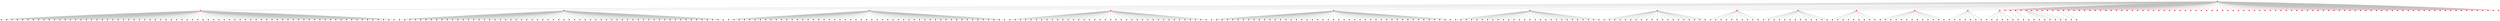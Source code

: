 graph {
	1 [color=red shape=point]
	478 [color=red shape=point]
	1 -- 478 [color=gray]
	248 [color=red shape=point]
	1 -- 248 [color=gray]
	285 [color=red shape=point]
	1 -- 285 [color=gray]
	62 [color=red shape=point]
	1 -- 62 [color=gray]
	251 [color=red shape=point]
	1 -- 251 [color=gray]
	432 [color=red shape=point]
	1 -- 432 [color=gray]
	333 [color=red shape=point]
	1 -- 333 [color=gray]
	19 [color=red shape=point]
	1 -- 19 [color=gray]
	70 [color=red shape=point]
	1 -- 70 [color=gray]
	76 [color=red shape=point]
	1 -- 76 [color=gray]
	93 [color=red shape=point]
	1 -- 93 [color=gray]
	338 [color=red shape=point]
	1 -- 338 [color=gray]
	67 [color=red shape=point]
	1 -- 67 [color=gray]
	208 [color=red shape=point]
	1 -- 208 [color=gray]
	63 [color=red shape=point]
	1 -- 63 [color=gray]
	113 [color=red shape=point]
	1 -- 113 [color=gray]
	108 [color=red shape=point]
	1 -- 108 [color=gray]
	460 [color=red shape=point]
	1 -- 460 [color=gray]
	439 [color=red shape=point]
	1 -- 439 [color=gray]
	60 [color=red shape=point]
	1 -- 60 [color=gray]
	437 [color=red shape=point]
	1 -- 437 [color=gray]
	446 [color=red shape=point]
	1 -- 446 [color=gray]
	49 [color=red shape=point]
	1 -- 49 [color=gray]
	346 [color=red shape=point]
	1 -- 346 [color=gray]
	271 [color=red shape=point]
	1 -- 271 [color=gray]
	178 [color=red shape=point]
	1 -- 178 [color=gray]
	90 [color=red shape=point]
	1 -- 90 [color=gray]
	317 [color=red shape=point]
	1 -- 317 [color=gray]
	351 [color=red shape=point]
	1 -- 351 [color=gray]
	189 [color=red shape=point]
	1 -- 189 [color=gray]
	405 [color=red shape=point]
	1 -- 405 [color=gray]
	61 [color=red shape=point]
	1 -- 61 [color=gray]
	17 [color=red shape=point]
	1 -- 17 [color=gray]
	56 [color=red shape=point]
	1 -- 56 [color=gray]
	142 [color=red shape=point]
	1 -- 142 [color=gray]
	164 [color=red shape=point]
	1 -- 164 [color=gray]
	54 [color=red shape=point]
	1 -- 54 [color=gray]
	481 [color=red shape=point]
	1 -- 481 [color=gray]
	162 [color=red shape=point]
	1 -- 162 [color=gray]
	471 [color=red shape=point]
	1 -- 471 [color=gray]
	165 [color=red shape=point]
	1 -- 165 [color=gray]
	55 [color=red shape=point]
	1 -- 55 [color=gray]
	370 [color=red shape=point]
	1 -- 370 [color=gray]
	313 [color=red shape=point]
	1 -- 313 [color=gray]
	235 [color=red shape=point]
	1 -- 235 [color=gray]
	447 [color=red shape=point]
	1 -- 447 [color=gray]
	156 [color=red shape=point]
	1 -- 156 [color=gray]
	151 [color=red shape=point]
	1 -- 151 [color=gray]
	490 [color=red shape=point]
	1 -- 490 [color=gray]
	309 [color=red shape=point]
	1 -- 309 [color=gray]
	181 [color=red shape=point]
	1 -- 181 [color=gray]
	458 [color=red shape=point]
	1 -- 458 [color=gray]
	340 [color=red shape=point]
	1 -- 340 [color=gray]
	374 [color=red shape=point]
	1 -- 374 [color=gray]
	150 [color=red shape=point]
	1 -- 150 [color=gray]
	273 [color=red shape=point]
	1 -- 273 [color=gray]
	252 [color=red shape=point]
	1 -- 252 [color=gray]
	414 [color=red shape=point]
	1 -- 414 [color=gray]
	488 [color=red shape=point]
	1 -- 488 [color=gray]
	180 [color=red shape=point]
	1 -- 180 [color=gray]
	318 [color=red shape=point]
	1 -- 318 [color=gray]
	219 [color=red shape=point]
	1 -- 219 [color=gray]
	210 [color=red shape=point]
	1 -- 210 [color=gray]
	264 [color=red shape=point]
	1 -- 264 [color=gray]
	282 [color=red shape=point]
	1 -- 282 [color=gray]
	211 [color=red shape=point]
	1 -- 211 [color=gray]
	14 [color=red shape=point]
	1 -- 14 [color=gray]
	175 [color=red shape=point]
	1 -- 175 [color=gray]
	375 [color=red shape=point]
	1 -- 375 [color=gray]
	454 [color=red shape=point]
	1 -- 454 [color=gray]
	23 [color=red shape=point]
	1 -- 23 [color=gray]
	255 [color=red shape=point]
	1 -- 255 [color=gray]
	100 [color=red shape=point]
	1 -- 100 [color=gray]
	436 [color=red shape=point]
	1 -- 436 [color=gray]
	7 [color=red shape=point]
	1 -- 7 [color=gray]
	222 [color=red shape=point]
	1 -- 222 [color=gray]
	289 [color=red shape=point]
	1 -- 289 [color=gray]
	160 [color=red shape=point]
	1 -- 160 [color=gray]
	336 [color=red shape=point]
	1 -- 336 [color=gray]
	315 [color=red shape=point]
	1 -- 315 [color=gray]
	43 [color=red shape=point]
	1 -- 43 [color=gray]
	373 [color=red shape=point]
	1 -- 373 [color=gray]
	455 [color=red shape=point]
	1 -- 455 [color=gray]
	96 [color=red shape=point]
	1 -- 96 [color=gray]
	468 [color=red shape=point]
	1 -- 468 [color=gray]
	386 [color=red shape=point]
	1 -- 386 [color=gray]
	299 [color=red shape=point]
	1 -- 299 [color=gray]
	267 [color=red shape=point]
	1 -- 267 [color=gray]
	479 [color=red shape=point]
	1 -- 479 [color=gray]
	133 [color=red shape=point]
	1 -- 133 [color=gray]
	389 [color=red shape=point]
	1 -- 389 [color=gray]
	143 [color=red shape=point]
	1 -- 143 [color=gray]
	275 [color=red shape=point]
	1 -- 275 [color=gray]
	148 [color=red shape=point]
	1 -- 148 [color=gray]
	357 [color=red shape=point]
	1 -- 357 [color=gray]
	84 [color=red shape=point]
	1 -- 84 [color=gray]
	384 [color=red shape=point]
	1 -- 384 [color=gray]
	258 [color=red shape=point]
	1 -- 258 [color=gray]
	169 [color=red shape=point]
	1 -- 169 [color=gray]
	233 [color=red shape=point]
	1 -- 233 [color=gray]
	403 [color=red shape=point]
	1 -- 403 [color=gray]
	325 [color=red shape=point]
	1 -- 325 [color=gray]
	89 [color=red shape=point]
	1 -- 89 [color=gray]
	445 [color=red shape=point]
	1 -- 445 [color=gray]
	302 [color=red shape=point]
	1 -- 302 [color=gray]
	335 [color=red shape=point]
	1 -- 335 [color=gray]
	383 [color=red shape=point]
	1 -- 383 [color=gray]
	361 [color=red shape=point]
	478 -- 361 [color=gray]
	11 [color=red shape=point]
	478 -- 11 [color=gray]
	497 [color=red shape=point]
	478 -- 497 [color=gray]
	408 [color=red shape=point]
	478 -- 408 [color=gray]
	295 [color=red shape=point]
	478 -- 295 [color=gray]
	239 [color=red shape=point]
	478 -- 239 [color=gray]
	101 [color=red shape=point]
	478 -- 101 [color=gray]
	245 [color=red shape=point]
	478 -- 245 [color=gray]
	486 [color=red shape=point]
	478 -- 486 [color=gray]
	98 [color=red shape=point]
	478 -- 98 [color=gray]
	112 [color=red shape=point]
	478 -- 112 [color=gray]
	385 [color=red shape=point]
	478 -- 385 [color=gray]
	204 [color=red shape=point]
	478 -- 204 [color=gray]
	391 [color=red shape=point]
	478 -- 391 [color=gray]
	372 [color=red shape=point]
	478 -- 372 [color=gray]
	9 [color=red shape=point]
	478 -- 9 [color=gray]
	16 [color=red shape=point]
	478 -- 16 [color=gray]
	207 [color=red shape=point]
	478 -- 207 [color=gray]
	86 [color=red shape=point]
	478 -- 86 [color=gray]
	284 [color=red shape=point]
	478 -- 284 [color=gray]
	201 [color=red shape=point]
	478 -- 201 [color=gray]
	368 [color=red shape=point]
	478 -- 368 [color=gray]
	470 [color=red shape=point]
	478 -- 470 [color=gray]
	144 [color=red shape=point]
	478 -- 144 [color=gray]
	409 [color=red shape=point]
	478 -- 409 [color=gray]
	303 [color=red shape=point]
	478 -- 303 [color=gray]
	97 [color=red shape=point]
	478 -- 97 [color=gray]
	421 [color=red shape=point]
	478 -- 421 [color=gray]
	345 [color=red shape=point]
	478 -- 345 [color=gray]
	36 [color=red shape=point]
	478 -- 36 [color=gray]
	464 [color=red shape=point]
	478 -- 464 [color=gray]
	185 [color=red shape=point]
	478 -- 185 [color=gray]
	423 [color=red shape=point]
	478 -- 423 [color=gray]
	242 [color=red shape=point]
	478 -- 242 [color=gray]
	283 [color=red shape=point]
	478 -- 283 [color=gray]
	224 [color=red shape=point]
	478 -- 224 [color=gray]
	42 [color=red shape=point]
	478 -- 42 [color=gray]
	261 [color=red shape=point]
	478 -- 261 [color=gray]
	395 [color=red shape=point]
	478 -- 395 [color=gray]
	176 [color=red shape=point]
	478 -- 176 [color=gray]
	350 [color=red shape=point]
	478 -- 350 [color=gray]
	406 [color=red shape=point]
	478 -- 406 [color=gray]
	323 [color=red shape=point]
	478 -- 323 [color=gray]
	355 [color=red shape=point]
	478 -- 355 [color=gray]
	225 [color=red shape=point]
	478 -- 225 [color=gray]
	117 [color=red shape=point]
	478 -- 117 [color=gray]
	122 [color=red shape=point]
	478 -- 122 [color=gray]
	147 [color=red shape=point]
	478 -- 147 [color=gray]
	85 [color=red shape=point]
	478 -- 85 [color=gray]
	396 [color=red shape=point]
	478 -- 396 [color=gray]
	236 [color=red shape=point]
	478 -- 236 [color=gray]
	419 [color=red shape=point]
	478 -- 419 [color=gray]
	184 [color=red shape=point]
	478 -- 184 [color=gray]
	71 [color=red shape=point]
	478 -- 71 [color=gray]
	463 [color=red shape=point]
	478 -- 463 [color=gray]
	280 [color=red shape=point]
	478 -- 280 [color=gray]
	40 [color=red shape=point]
	478 -- 40 [color=gray]
	393 [color=red shape=point]
	478 -- 393 [color=gray]
	171 [color=red shape=point]
	478 -- 171 [color=gray]
	381 [color=red shape=point]
	478 -- 381 [color=gray]
	126 [color=red shape=point]
	478 -- 126 [color=gray]
	382 [color=red shape=point]
	478 -- 382 [color=gray]
	499 [color=red shape=point]
	478 -- 499 [color=gray]
	434 [color=red shape=point]
	478 -- 434 [color=gray]
	410 [color=red shape=point]
	478 -- 410 [color=gray]
	45 [color=red shape=point]
	478 -- 45 [color=gray]
	77 [color=red shape=point]
	478 -- 77 [color=gray]
	80 [color=red shape=point]
	478 -- 80 [color=gray]
	196 [color=red shape=point]
	478 -- 196 [color=gray]
	474 [color=red shape=point]
	478 -- 474 [color=gray]
	400 [color=red shape=point]
	478 -- 400 [color=gray]
	134 [color=red shape=point]
	478 -- 134 [color=gray]
	304 [color=red shape=point]
	478 -- 304 [color=gray]
	221 [color=red shape=point]
	478 -- 221 [color=gray]
	226 [color=red shape=point]
	478 -- 226 [color=gray]
	324 [color=red shape=point]
	248 -- 324 [color=gray]
	371 [color=red shape=point]
	248 -- 371 [color=gray]
	145 [color=red shape=point]
	248 -- 145 [color=gray]
	270 [color=red shape=point]
	248 -- 270 [color=gray]
	203 [color=red shape=point]
	248 -- 203 [color=gray]
	114 [color=red shape=point]
	248 -- 114 [color=gray]
	106 [color=red shape=point]
	248 -- 106 [color=gray]
	257 [color=red shape=point]
	248 -- 257 [color=gray]
	278 [color=red shape=point]
	248 -- 278 [color=gray]
	227 [color=red shape=point]
	248 -- 227 [color=gray]
	51 [color=red shape=point]
	248 -- 51 [color=gray]
	491 [color=red shape=point]
	248 -- 491 [color=gray]
	452 [color=red shape=point]
	248 -- 452 [color=gray]
	94 [color=red shape=point]
	248 -- 94 [color=gray]
	418 [color=red shape=point]
	248 -- 418 [color=gray]
	399 [color=red shape=point]
	248 -- 399 [color=gray]
	294 [color=red shape=point]
	248 -- 294 [color=gray]
	331 [color=red shape=point]
	248 -- 331 [color=gray]
	342 [color=red shape=point]
	248 -- 342 [color=gray]
	152 [color=red shape=point]
	248 -- 152 [color=gray]
	402 [color=red shape=point]
	248 -- 402 [color=gray]
	397 [color=red shape=point]
	248 -- 397 [color=gray]
	125 [color=red shape=point]
	248 -- 125 [color=gray]
	347 [color=red shape=point]
	248 -- 347 [color=gray]
	362 [color=red shape=point]
	248 -- 362 [color=gray]
	404 [color=red shape=point]
	248 -- 404 [color=gray]
	286 [color=red shape=point]
	248 -- 286 [color=gray]
	159 [color=red shape=point]
	248 -- 159 [color=gray]
	308 [color=red shape=point]
	248 -- 308 [color=gray]
	467 [color=red shape=point]
	248 -- 467 [color=gray]
	281 [color=red shape=point]
	248 -- 281 [color=gray]
	306 [color=red shape=point]
	248 -- 306 [color=gray]
	69 [color=red shape=point]
	248 -- 69 [color=gray]
	110 [color=red shape=point]
	248 -- 110 [color=gray]
	130 [color=red shape=point]
	248 -- 130 [color=gray]
	369 [color=red shape=point]
	248 -- 369 [color=gray]
	209 [color=red shape=point]
	248 -- 209 [color=gray]
	330 [color=red shape=point]
	248 -- 330 [color=gray]
	473 [color=red shape=point]
	248 -- 473 [color=gray]
	177 [color=red shape=point]
	248 -- 177 [color=gray]
	154 [color=red shape=point]
	248 -- 154 [color=gray]
	254 [color=red shape=point]
	248 -- 254 [color=gray]
	68 [color=red shape=point]
	248 -- 68 [color=gray]
	21 [color=red shape=point]
	248 -- 21 [color=gray]
	123 [color=red shape=point]
	248 -- 123 [color=gray]
	428 [color=red shape=point]
	248 -- 428 [color=gray]
	131 [color=red shape=point]
	248 -- 131 [color=gray]
	3 [color=red shape=point]
	248 -- 3 [color=gray]
	136 [color=red shape=point]
	248 -- 136 [color=gray]
	356 [color=red shape=point]
	248 -- 356 [color=gray]
	266 [color=red shape=point]
	248 -- 266 [color=gray]
	435 [color=red shape=point]
	248 -- 435 [color=gray]
	234 [color=red shape=point]
	248 -- 234 [color=gray]
	268 [color=red shape=point]
	248 -- 268 [color=gray]
	47 [color=red shape=point]
	248 -- 47 [color=gray]
	198 [color=red shape=point]
	248 -- 198 [color=gray]
	380 [color=red shape=point]
	248 -- 380 [color=gray]
	272 [color=red shape=point]
	248 -- 272 [color=gray]
	8 [color=red shape=point]
	248 -- 8 [color=gray]
	109 [color=red shape=point]
	248 -- 109 [color=gray]
	311 [color=red shape=point]
	248 -- 311 [color=gray]
	41 [color=red shape=point]
	248 -- 41 [color=gray]
	459 [color=red shape=point]
	285 -- 459 [color=gray]
	231 [color=red shape=point]
	285 -- 231 [color=gray]
	74 [color=red shape=point]
	285 -- 74 [color=gray]
	50 [color=red shape=point]
	285 -- 50 [color=gray]
	32 [color=red shape=point]
	285 -- 32 [color=gray]
	492 [color=red shape=point]
	285 -- 492 [color=gray]
	498 [color=red shape=point]
	285 -- 498 [color=gray]
	363 [color=red shape=point]
	285 -- 363 [color=gray]
	401 [color=red shape=point]
	285 -- 401 [color=gray]
	451 [color=red shape=point]
	285 -- 451 [color=gray]
	183 [color=red shape=point]
	285 -- 183 [color=gray]
	364 [color=red shape=point]
	285 -- 364 [color=gray]
	376 [color=red shape=point]
	285 -- 376 [color=gray]
	319 [color=red shape=point]
	285 -- 319 [color=gray]
	300 [color=red shape=point]
	285 -- 300 [color=gray]
	493 [color=red shape=point]
	285 -- 493 [color=gray]
	466 [color=red shape=point]
	285 -- 466 [color=gray]
	326 [color=red shape=point]
	285 -- 326 [color=gray]
	155 [color=red shape=point]
	285 -- 155 [color=gray]
	24 [color=red shape=point]
	285 -- 24 [color=gray]
	327 [color=red shape=point]
	285 -- 327 [color=gray]
	426 [color=red shape=point]
	285 -- 426 [color=gray]
	247 [color=red shape=point]
	285 -- 247 [color=gray]
	33 [color=red shape=point]
	285 -- 33 [color=gray]
	188 [color=red shape=point]
	285 -- 188 [color=gray]
	48 [color=red shape=point]
	285 -- 48 [color=gray]
	57 [color=red shape=point]
	285 -- 57 [color=gray]
	229 [color=red shape=point]
	285 -- 229 [color=gray]
	277 [color=red shape=point]
	285 -- 277 [color=gray]
	337 [color=red shape=point]
	285 -- 337 [color=gray]
	121 [color=red shape=point]
	285 -- 121 [color=gray]
	243 [color=red shape=point]
	285 -- 243 [color=gray]
	139 [color=red shape=point]
	285 -- 139 [color=gray]
	137 [color=red shape=point]
	285 -- 137 [color=gray]
	417 [color=red shape=point]
	285 -- 417 [color=gray]
	265 [color=red shape=point]
	285 -- 265 [color=gray]
	13 [color=red shape=point]
	285 -- 13 [color=gray]
	2 [color=red shape=point]
	285 -- 2 [color=gray]
	212 [color=red shape=point]
	285 -- 212 [color=gray]
	288 [color=red shape=point]
	285 -- 288 [color=gray]
	477 [color=red shape=point]
	285 -- 477 [color=gray]
	215 [color=red shape=point]
	285 -- 215 [color=gray]
	444 [color=red shape=point]
	285 -- 444 [color=gray]
	279 [color=red shape=point]
	285 -- 279 [color=gray]
	44 [color=red shape=point]
	285 -- 44 [color=gray]
	482 [color=red shape=point]
	285 -- 482 [color=gray]
	59 [color=red shape=point]
	285 -- 59 [color=gray]
	367 [color=red shape=point]
	285 -- 367 [color=gray]
	223 [color=red shape=point]
	285 -- 223 [color=gray]
	457 [color=red shape=point]
	285 -- 457 [color=gray]
	475 [color=red shape=point]
	285 -- 475 [color=gray]
	27 [color=red shape=point]
	285 -- 27 [color=gray]
	244 [color=red shape=point]
	285 -- 244 [color=gray]
	39 [color=red shape=point]
	62 -- 39 [color=gray]
	35 [color=red shape=point]
	62 -- 35 [color=gray]
	214 [color=red shape=point]
	62 -- 214 [color=gray]
	105 [color=red shape=point]
	62 -- 105 [color=gray]
	443 [color=red shape=point]
	62 -- 443 [color=gray]
	480 [color=red shape=point]
	62 -- 480 [color=gray]
	15 [color=red shape=point]
	62 -- 15 [color=gray]
	358 [color=red shape=point]
	62 -- 358 [color=gray]
	206 [color=red shape=point]
	62 -- 206 [color=gray]
	238 [color=red shape=point]
	62 -- 238 [color=gray]
	328 [color=red shape=point]
	62 -- 328 [color=gray]
	453 [color=red shape=point]
	62 -- 453 [color=gray]
	95 [color=red shape=point]
	62 -- 95 [color=gray]
	141 [color=red shape=point]
	62 -- 141 [color=gray]
	146 [color=red shape=point]
	62 -- 146 [color=gray]
	170 [color=red shape=point]
	62 -- 170 [color=gray]
	343 [color=red shape=point]
	62 -- 343 [color=gray]
	263 [color=red shape=point]
	62 -- 263 [color=gray]
	107 [color=red shape=point]
	62 -- 107 [color=gray]
	30 [color=red shape=point]
	62 -- 30 [color=gray]
	5 [color=red shape=point]
	62 -- 5 [color=gray]
	485 [color=red shape=point]
	62 -- 485 [color=gray]
	66 [color=red shape=point]
	62 -- 66 [color=gray]
	115 [color=red shape=point]
	62 -- 115 [color=gray]
	157 [color=red shape=point]
	62 -- 157 [color=gray]
	81 [color=red shape=point]
	62 -- 81 [color=gray]
	297 [color=red shape=point]
	62 -- 297 [color=gray]
	58 [color=red shape=point]
	62 -- 58 [color=gray]
	487 [color=red shape=point]
	62 -- 487 [color=gray]
	450 [color=red shape=point]
	62 -- 450 [color=gray]
	344 [color=red shape=point]
	62 -- 344 [color=gray]
	329 [color=red shape=point]
	62 -- 329 [color=gray]
	104 [color=red shape=point]
	62 -- 104 [color=gray]
	18 [color=red shape=point]
	62 -- 18 [color=gray]
	292 [color=red shape=point]
	62 -- 292 [color=gray]
	349 [color=red shape=point]
	62 -- 349 [color=gray]
	20 [color=red shape=point]
	62 -- 20 [color=gray]
	28 [color=red shape=point]
	62 -- 28 [color=gray]
	166 [color=red shape=point]
	251 -- 166 [color=gray]
	249 [color=red shape=point]
	251 -- 249 [color=gray]
	262 [color=red shape=point]
	251 -- 262 [color=gray]
	425 [color=red shape=point]
	251 -- 425 [color=gray]
	411 [color=red shape=point]
	251 -- 411 [color=gray]
	310 [color=red shape=point]
	251 -- 310 [color=gray]
	424 [color=red shape=point]
	251 -- 424 [color=gray]
	276 [color=red shape=point]
	251 -- 276 [color=gray]
	246 [color=red shape=point]
	251 -- 246 [color=gray]
	353 [color=red shape=point]
	251 -- 353 [color=gray]
	352 [color=red shape=point]
	251 -- 352 [color=gray]
	128 [color=red shape=point]
	251 -- 128 [color=gray]
	269 [color=red shape=point]
	251 -- 269 [color=gray]
	456 [color=red shape=point]
	251 -- 456 [color=gray]
	83 [color=red shape=point]
	251 -- 83 [color=gray]
	259 [color=red shape=point]
	251 -- 259 [color=gray]
	314 [color=red shape=point]
	251 -- 314 [color=gray]
	307 [color=red shape=point]
	251 -- 307 [color=gray]
	37 [color=red shape=point]
	251 -- 37 [color=gray]
	46 [color=red shape=point]
	251 -- 46 [color=gray]
	202 [color=red shape=point]
	251 -- 202 [color=gray]
	230 [color=red shape=point]
	251 -- 230 [color=gray]
	241 [color=red shape=point]
	251 -- 241 [color=gray]
	129 [color=red shape=point]
	251 -- 129 [color=gray]
	87 [color=red shape=point]
	251 -- 87 [color=gray]
	366 [color=red shape=point]
	251 -- 366 [color=gray]
	377 [color=red shape=point]
	251 -- 377 [color=gray]
	213 [color=red shape=point]
	251 -- 213 [color=gray]
	427 [color=red shape=point]
	251 -- 427 [color=gray]
	312 [color=red shape=point]
	251 -- 312 [color=gray]
	387 [color=red shape=point]
	251 -- 387 [color=gray]
	296 [color=red shape=point]
	251 -- 296 [color=gray]
	465 [color=red shape=point]
	251 -- 465 [color=gray]
	116 [color=red shape=point]
	251 -- 116 [color=gray]
	316 [color=red shape=point]
	251 -- 316 [color=gray]
	34 [color=red shape=point]
	251 -- 34 [color=gray]
	6 [color=red shape=point]
	251 -- 6 [color=gray]
	191 [color=red shape=point]
	251 -- 191 [color=gray]
	461 [color=red shape=point]
	251 -- 461 [color=gray]
	448 [color=red shape=point]
	251 -- 448 [color=gray]
	158 [color=red shape=point]
	251 -- 158 [color=gray]
	111 [color=red shape=point]
	251 -- 111 [color=gray]
	339 [color=red shape=point]
	251 -- 339 [color=gray]
	195 [color=red shape=point]
	251 -- 195 [color=gray]
	132 [color=red shape=point]
	251 -- 132 [color=gray]
	431 [color=red shape=point]
	251 -- 431 [color=gray]
	413 [color=red shape=point]
	432 -- 413 [color=gray]
	274 [color=red shape=point]
	432 -- 274 [color=gray]
	422 [color=red shape=point]
	432 -- 422 [color=gray]
	167 [color=red shape=point]
	432 -- 167 [color=gray]
	412 [color=red shape=point]
	432 -- 412 [color=gray]
	25 [color=red shape=point]
	432 -- 25 [color=gray]
	217 [color=red shape=point]
	432 -- 217 [color=gray]
	495 [color=red shape=point]
	432 -- 495 [color=gray]
	91 [color=red shape=point]
	432 -- 91 [color=gray]
	390 [color=red shape=point]
	432 -- 390 [color=gray]
	489 [color=red shape=point]
	432 -- 489 [color=gray]
	228 [color=red shape=point]
	432 -- 228 [color=gray]
	360 [color=red shape=point]
	432 -- 360 [color=gray]
	200 [color=red shape=point]
	432 -- 200 [color=gray]
	301 [color=red shape=point]
	432 -- 301 [color=gray]
	53 [color=red shape=point]
	432 -- 53 [color=gray]
	430 [color=red shape=point]
	432 -- 430 [color=gray]
	472 [color=red shape=point]
	432 -- 472 [color=gray]
	31 [color=red shape=point]
	432 -- 31 [color=gray]
	250 [color=red shape=point]
	432 -- 250 [color=gray]
	407 [color=red shape=point]
	432 -- 407 [color=gray]
	392 [color=red shape=point]
	432 -- 392 [color=gray]
	72 [color=red shape=point]
	432 -- 72 [color=gray]
	496 [color=red shape=point]
	432 -- 496 [color=gray]
	348 [color=red shape=point]
	432 -- 348 [color=gray]
	88 [color=red shape=point]
	432 -- 88 [color=gray]
	441 [color=red shape=point]
	432 -- 441 [color=gray]
	216 [color=red shape=point]
	432 -- 216 [color=gray]
	52 [color=red shape=point]
	333 -- 52 [color=gray]
	99 [color=red shape=point]
	333 -- 99 [color=gray]
	192 [color=red shape=point]
	333 -- 192 [color=gray]
	462 [color=red shape=point]
	333 -- 462 [color=gray]
	38 [color=red shape=point]
	333 -- 38 [color=gray]
	365 [color=red shape=point]
	333 -- 365 [color=gray]
	484 [color=red shape=point]
	333 -- 484 [color=gray]
	138 [color=red shape=point]
	333 -- 138 [color=gray]
	359 [color=red shape=point]
	333 -- 359 [color=gray]
	320 [color=red shape=point]
	333 -- 320 [color=gray]
	173 [color=red shape=point]
	333 -- 173 [color=gray]
	378 [color=red shape=point]
	333 -- 378 [color=gray]
	78 [color=red shape=point]
	333 -- 78 [color=gray]
	321 [color=red shape=point]
	333 -- 321 [color=gray]
	182 [color=red shape=point]
	333 -- 182 [color=gray]
	124 [color=red shape=point]
	333 -- 124 [color=gray]
	420 [color=red shape=point]
	333 -- 420 [color=gray]
	440 [color=red shape=point]
	333 -- 440 [color=gray]
	298 [color=red shape=point]
	333 -- 298 [color=gray]
	193 [color=red shape=point]
	333 -- 193 [color=gray]
	102 [color=red shape=point]
	19 -- 102 [color=gray]
	416 [color=red shape=point]
	19 -- 416 [color=gray]
	127 [color=red shape=point]
	19 -- 127 [color=gray]
	469 [color=red shape=point]
	19 -- 469 [color=gray]
	186 [color=red shape=point]
	19 -- 186 [color=gray]
	483 [color=red shape=point]
	19 -- 483 [color=gray]
	334 [color=red shape=point]
	19 -- 334 [color=gray]
	305 [color=red shape=point]
	19 -- 305 [color=gray]
	322 [color=red shape=point]
	19 -- 322 [color=gray]
	197 [color=red shape=point]
	19 -- 197 [color=gray]
	190 [color=red shape=point]
	70 -- 190 [color=gray]
	205 [color=red shape=point]
	70 -- 205 [color=gray]
	218 [color=red shape=point]
	70 -- 218 [color=gray]
	64 [color=red shape=point]
	70 -- 64 [color=gray]
	161 [color=red shape=point]
	70 -- 161 [color=gray]
	82 [color=red shape=point]
	70 -- 82 [color=gray]
	92 [color=red shape=point]
	70 -- 92 [color=gray]
	26 [color=red shape=point]
	70 -- 26 [color=gray]
	65 [color=red shape=point]
	70 -- 65 [color=gray]
	433 [color=red shape=point]
	70 -- 433 [color=gray]
	415 [color=red shape=point]
	70 -- 415 [color=gray]
	253 [color=red shape=point]
	70 -- 253 [color=gray]
	293 [color=red shape=point]
	70 -- 293 [color=gray]
	29 [color=red shape=point]
	76 -- 29 [color=gray]
	232 [color=red shape=point]
	76 -- 232 [color=gray]
	290 [color=red shape=point]
	76 -- 290 [color=gray]
	153 [color=red shape=point]
	76 -- 153 [color=gray]
	438 [color=red shape=point]
	76 -- 438 [color=gray]
	291 [color=red shape=point]
	76 -- 291 [color=gray]
	118 [color=red shape=point]
	76 -- 118 [color=gray]
	194 [color=red shape=point]
	76 -- 194 [color=gray]
	220 [color=red shape=point]
	76 -- 220 [color=gray]
	140 [color=red shape=point]
	93 -- 140 [color=gray]
	10 [color=red shape=point]
	93 -- 10 [color=gray]
	163 [color=red shape=point]
	93 -- 163 [color=gray]
	260 [color=red shape=point]
	93 -- 260 [color=gray]
	149 [color=red shape=point]
	93 -- 149 [color=gray]
	394 [color=red shape=point]
	93 -- 394 [color=gray]
	172 [color=red shape=point]
	93 -- 172 [color=gray]
	256 [color=red shape=point]
	93 -- 256 [color=gray]
	103 [color=red shape=point]
	93 -- 103 [color=gray]
	429 [color=red shape=point]
	93 -- 429 [color=gray]
	237 [color=red shape=point]
	93 -- 237 [color=gray]
	12 [color=red shape=point]
	93 -- 12 [color=gray]
	398 [color=red shape=point]
	93 -- 398 [color=gray]
	135 [color=red shape=point]
	338 -- 135 [color=gray]
	22 [color=red shape=point]
	338 -- 22 [color=gray]
	240 [color=red shape=point]
	338 -- 240 [color=gray]
	119 [color=red shape=point]
	338 -- 119 [color=gray]
	388 [color=red shape=point]
	338 -- 388 [color=gray]
	75 [color=red shape=point]
	338 -- 75 [color=gray]
	341 [color=red shape=point]
	338 -- 341 [color=gray]
	494 [color=red shape=point]
	67 -- 494 [color=gray]
	442 [color=red shape=point]
	67 -- 442 [color=gray]
	4 [color=red shape=point]
	67 -- 4 [color=gray]
	120 [color=red shape=point]
	67 -- 120 [color=gray]
	174 [color=red shape=point]
	67 -- 174 [color=gray]
	179 [color=red shape=point]
	67 -- 179 [color=gray]
	0 [color=red shape=point]
	63 -- 0 [color=gray]
	199 [color=red shape=point]
	113 -- 199 [color=gray]
	354 [color=red shape=point]
	113 -- 354 [color=gray]
	79 [color=red shape=point]
	460 -- 79 [color=gray]
	449 [color=red shape=point]
	460 -- 449 [color=gray]
	187 [color=red shape=point]
	460 -- 187 [color=gray]
	168 [color=red shape=point]
	460 -- 168 [color=gray]
	287 [color=red shape=point]
	460 -- 287 [color=gray]
	332 [color=red shape=point]
	439 -- 332 [color=gray]
	476 [color=red shape=point]
	60 -- 476 [color=gray]
	73 [color=red shape=point]
	346 -- 73 [color=gray]
	379 [color=red shape=point]
	271 -- 379 [color=gray]
}
